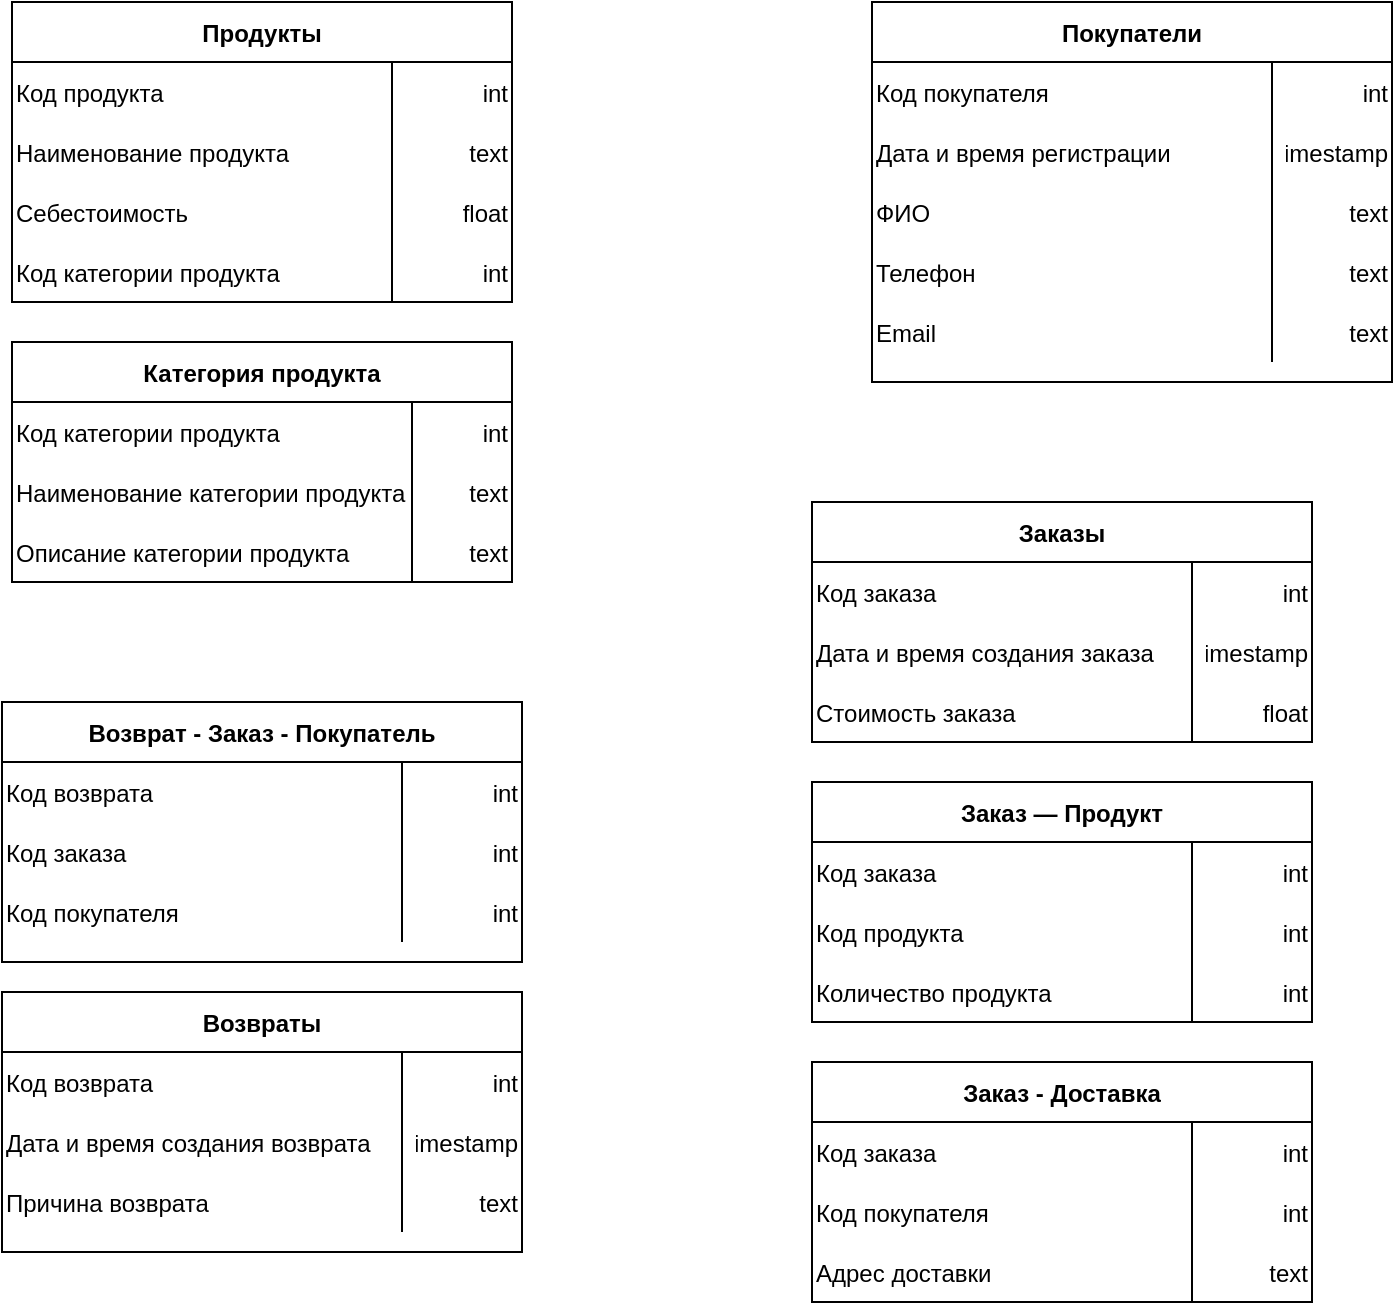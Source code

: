 <mxfile version="23.1.5" type="github">
  <diagram id="R2lEEEUBdFMjLlhIrx00" name="Page-1">
    <mxGraphModel dx="1120" dy="697" grid="1" gridSize="10" guides="1" tooltips="1" connect="1" arrows="1" fold="1" page="1" pageScale="1" pageWidth="850" pageHeight="1100" math="0" shadow="0" extFonts="Permanent Marker^https://fonts.googleapis.com/css?family=Permanent+Marker">
      <root>
        <mxCell id="0" />
        <mxCell id="1" parent="0" />
        <mxCell id="C-vyLk0tnHw3VtMMgP7b-13" value="Продукты" style="shape=table;startSize=30;container=1;collapsible=1;childLayout=tableLayout;fixedRows=1;rowLines=0;fontStyle=1;align=center;resizeLast=1;" parent="1" vertex="1">
          <mxGeometry x="70" y="90" width="250" height="150" as="geometry" />
        </mxCell>
        <mxCell id="C-vyLk0tnHw3VtMMgP7b-17" value="" style="shape=partialRectangle;collapsible=0;dropTarget=0;pointerEvents=0;fillColor=none;points=[[0,0.5],[1,0.5]];portConstraint=eastwest;top=0;left=0;right=0;bottom=0;" parent="C-vyLk0tnHw3VtMMgP7b-13" vertex="1">
          <mxGeometry y="30" width="250" height="30" as="geometry" />
        </mxCell>
        <mxCell id="C-vyLk0tnHw3VtMMgP7b-18" value="Код продукта" style="shape=partialRectangle;overflow=hidden;connectable=0;fillColor=none;top=0;left=0;bottom=0;right=0;align=left;" parent="C-vyLk0tnHw3VtMMgP7b-17" vertex="1">
          <mxGeometry width="190" height="30" as="geometry">
            <mxRectangle width="190" height="30" as="alternateBounds" />
          </mxGeometry>
        </mxCell>
        <mxCell id="C-vyLk0tnHw3VtMMgP7b-19" value="int" style="shape=partialRectangle;overflow=hidden;connectable=0;fillColor=none;top=0;left=0;bottom=0;right=0;align=right;spacingLeft=6;" parent="C-vyLk0tnHw3VtMMgP7b-17" vertex="1">
          <mxGeometry x="190" width="60" height="30" as="geometry">
            <mxRectangle width="60" height="30" as="alternateBounds" />
          </mxGeometry>
        </mxCell>
        <mxCell id="C-vyLk0tnHw3VtMMgP7b-20" value="" style="shape=partialRectangle;collapsible=0;dropTarget=0;pointerEvents=0;fillColor=none;points=[[0,0.5],[1,0.5]];portConstraint=eastwest;top=0;left=0;right=0;bottom=0;" parent="C-vyLk0tnHw3VtMMgP7b-13" vertex="1">
          <mxGeometry y="60" width="250" height="30" as="geometry" />
        </mxCell>
        <mxCell id="C-vyLk0tnHw3VtMMgP7b-21" value="Наименование продукта" style="shape=partialRectangle;overflow=hidden;connectable=0;fillColor=none;top=0;left=0;bottom=0;right=0;align=left;" parent="C-vyLk0tnHw3VtMMgP7b-20" vertex="1">
          <mxGeometry width="190" height="30" as="geometry">
            <mxRectangle width="190" height="30" as="alternateBounds" />
          </mxGeometry>
        </mxCell>
        <mxCell id="C-vyLk0tnHw3VtMMgP7b-22" value="text" style="shape=partialRectangle;overflow=hidden;connectable=0;fillColor=none;top=0;left=0;bottom=0;right=0;align=right;spacingLeft=6;" parent="C-vyLk0tnHw3VtMMgP7b-20" vertex="1">
          <mxGeometry x="190" width="60" height="30" as="geometry">
            <mxRectangle width="60" height="30" as="alternateBounds" />
          </mxGeometry>
        </mxCell>
        <mxCell id="90RBNHrMJxPTxC3LyVrr-16" style="shape=partialRectangle;collapsible=0;dropTarget=0;pointerEvents=0;fillColor=none;points=[[0,0.5],[1,0.5]];portConstraint=eastwest;top=0;left=0;right=0;bottom=0;" vertex="1" parent="C-vyLk0tnHw3VtMMgP7b-13">
          <mxGeometry y="90" width="250" height="30" as="geometry" />
        </mxCell>
        <mxCell id="90RBNHrMJxPTxC3LyVrr-17" value="Себестоимость" style="shape=partialRectangle;overflow=hidden;connectable=0;fillColor=none;top=0;left=0;bottom=0;right=0;align=left;" vertex="1" parent="90RBNHrMJxPTxC3LyVrr-16">
          <mxGeometry width="190" height="30" as="geometry">
            <mxRectangle width="190" height="30" as="alternateBounds" />
          </mxGeometry>
        </mxCell>
        <mxCell id="90RBNHrMJxPTxC3LyVrr-18" value="float" style="shape=partialRectangle;overflow=hidden;connectable=0;fillColor=none;top=0;left=0;bottom=0;right=0;align=right;spacingLeft=6;" vertex="1" parent="90RBNHrMJxPTxC3LyVrr-16">
          <mxGeometry x="190" width="60" height="30" as="geometry">
            <mxRectangle width="60" height="30" as="alternateBounds" />
          </mxGeometry>
        </mxCell>
        <mxCell id="90RBNHrMJxPTxC3LyVrr-19" style="shape=partialRectangle;collapsible=0;dropTarget=0;pointerEvents=0;fillColor=none;points=[[0,0.5],[1,0.5]];portConstraint=eastwest;top=0;left=0;right=0;bottom=0;" vertex="1" parent="C-vyLk0tnHw3VtMMgP7b-13">
          <mxGeometry y="120" width="250" height="30" as="geometry" />
        </mxCell>
        <mxCell id="90RBNHrMJxPTxC3LyVrr-20" value="Код категории продукта" style="shape=partialRectangle;overflow=hidden;connectable=0;fillColor=none;top=0;left=0;bottom=0;right=0;align=left;" vertex="1" parent="90RBNHrMJxPTxC3LyVrr-19">
          <mxGeometry width="190" height="30" as="geometry">
            <mxRectangle width="190" height="30" as="alternateBounds" />
          </mxGeometry>
        </mxCell>
        <mxCell id="90RBNHrMJxPTxC3LyVrr-21" value="int" style="shape=partialRectangle;overflow=hidden;connectable=0;fillColor=none;top=0;left=0;bottom=0;right=0;align=right;spacingLeft=6;" vertex="1" parent="90RBNHrMJxPTxC3LyVrr-19">
          <mxGeometry x="190" width="60" height="30" as="geometry">
            <mxRectangle width="60" height="30" as="alternateBounds" />
          </mxGeometry>
        </mxCell>
        <mxCell id="90RBNHrMJxPTxC3LyVrr-6" value="Покупатели" style="shape=table;startSize=30;container=1;collapsible=1;childLayout=tableLayout;fixedRows=1;rowLines=0;fontStyle=1;align=center;resizeLast=1;" vertex="1" parent="1">
          <mxGeometry x="500" y="90" width="260" height="190" as="geometry" />
        </mxCell>
        <mxCell id="90RBNHrMJxPTxC3LyVrr-36" style="shape=partialRectangle;collapsible=0;dropTarget=0;pointerEvents=0;fillColor=none;points=[[0,0.5],[1,0.5]];portConstraint=eastwest;top=0;left=0;right=0;bottom=0;" vertex="1" parent="90RBNHrMJxPTxC3LyVrr-6">
          <mxGeometry y="30" width="260" height="30" as="geometry" />
        </mxCell>
        <mxCell id="90RBNHrMJxPTxC3LyVrr-37" value="Код покупателя" style="shape=partialRectangle;overflow=hidden;connectable=0;fillColor=none;top=0;left=0;bottom=0;right=0;strokeColor=default;align=left;" vertex="1" parent="90RBNHrMJxPTxC3LyVrr-36">
          <mxGeometry width="200" height="30" as="geometry">
            <mxRectangle width="200" height="30" as="alternateBounds" />
          </mxGeometry>
        </mxCell>
        <mxCell id="90RBNHrMJxPTxC3LyVrr-38" value="int" style="shape=partialRectangle;overflow=hidden;connectable=0;fillColor=none;top=0;left=0;bottom=0;right=0;align=right;spacingLeft=6;labelBorderColor=none;strokeColor=default;" vertex="1" parent="90RBNHrMJxPTxC3LyVrr-36">
          <mxGeometry x="200" width="60" height="30" as="geometry">
            <mxRectangle width="60" height="30" as="alternateBounds" />
          </mxGeometry>
        </mxCell>
        <mxCell id="90RBNHrMJxPTxC3LyVrr-10" value="" style="shape=partialRectangle;collapsible=0;dropTarget=0;pointerEvents=0;fillColor=none;points=[[0,0.5],[1,0.5]];portConstraint=eastwest;top=0;left=0;right=0;bottom=0;" vertex="1" parent="90RBNHrMJxPTxC3LyVrr-6">
          <mxGeometry y="60" width="260" height="30" as="geometry" />
        </mxCell>
        <mxCell id="90RBNHrMJxPTxC3LyVrr-11" value="Дата и время регистрации" style="shape=partialRectangle;overflow=hidden;connectable=0;fillColor=none;top=0;left=0;bottom=0;right=0;strokeColor=default;align=left;" vertex="1" parent="90RBNHrMJxPTxC3LyVrr-10">
          <mxGeometry width="200" height="30" as="geometry">
            <mxRectangle width="200" height="30" as="alternateBounds" />
          </mxGeometry>
        </mxCell>
        <mxCell id="90RBNHrMJxPTxC3LyVrr-12" value="timestamp" style="shape=partialRectangle;overflow=hidden;connectable=0;fillColor=none;top=0;left=0;bottom=0;right=0;align=right;spacingLeft=6;labelBorderColor=none;strokeColor=default;" vertex="1" parent="90RBNHrMJxPTxC3LyVrr-10">
          <mxGeometry x="200" width="60" height="30" as="geometry">
            <mxRectangle width="60" height="30" as="alternateBounds" />
          </mxGeometry>
        </mxCell>
        <mxCell id="90RBNHrMJxPTxC3LyVrr-13" value="" style="shape=partialRectangle;collapsible=0;dropTarget=0;pointerEvents=0;fillColor=none;points=[[0,0.5],[1,0.5]];portConstraint=eastwest;top=0;left=0;right=0;bottom=0;" vertex="1" parent="90RBNHrMJxPTxC3LyVrr-6">
          <mxGeometry y="90" width="260" height="30" as="geometry" />
        </mxCell>
        <mxCell id="90RBNHrMJxPTxC3LyVrr-14" value="ФИО" style="shape=partialRectangle;overflow=hidden;connectable=0;fillColor=none;top=0;left=0;bottom=0;right=0;strokeColor=default;align=left;" vertex="1" parent="90RBNHrMJxPTxC3LyVrr-13">
          <mxGeometry width="200" height="30" as="geometry">
            <mxRectangle width="200" height="30" as="alternateBounds" />
          </mxGeometry>
        </mxCell>
        <mxCell id="90RBNHrMJxPTxC3LyVrr-15" value="text" style="shape=partialRectangle;overflow=hidden;connectable=0;fillColor=none;top=0;left=0;bottom=0;right=0;align=right;spacingLeft=6;labelBorderColor=none;strokeColor=default;" vertex="1" parent="90RBNHrMJxPTxC3LyVrr-13">
          <mxGeometry x="200" width="60" height="30" as="geometry">
            <mxRectangle width="60" height="30" as="alternateBounds" />
          </mxGeometry>
        </mxCell>
        <mxCell id="90RBNHrMJxPTxC3LyVrr-33" style="shape=partialRectangle;collapsible=0;dropTarget=0;pointerEvents=0;fillColor=none;points=[[0,0.5],[1,0.5]];portConstraint=eastwest;top=0;left=0;right=0;bottom=0;" vertex="1" parent="90RBNHrMJxPTxC3LyVrr-6">
          <mxGeometry y="120" width="260" height="30" as="geometry" />
        </mxCell>
        <mxCell id="90RBNHrMJxPTxC3LyVrr-34" value="Телефон" style="shape=partialRectangle;overflow=hidden;connectable=0;fillColor=none;top=0;left=0;bottom=0;right=0;strokeColor=default;align=left;" vertex="1" parent="90RBNHrMJxPTxC3LyVrr-33">
          <mxGeometry width="200" height="30" as="geometry">
            <mxRectangle width="200" height="30" as="alternateBounds" />
          </mxGeometry>
        </mxCell>
        <mxCell id="90RBNHrMJxPTxC3LyVrr-35" value="text" style="shape=partialRectangle;overflow=hidden;connectable=0;fillColor=none;top=0;left=0;bottom=0;right=0;align=right;spacingLeft=6;labelBorderColor=none;strokeColor=default;" vertex="1" parent="90RBNHrMJxPTxC3LyVrr-33">
          <mxGeometry x="200" width="60" height="30" as="geometry">
            <mxRectangle width="60" height="30" as="alternateBounds" />
          </mxGeometry>
        </mxCell>
        <mxCell id="90RBNHrMJxPTxC3LyVrr-30" style="shape=partialRectangle;collapsible=0;dropTarget=0;pointerEvents=0;fillColor=none;points=[[0,0.5],[1,0.5]];portConstraint=eastwest;top=0;left=0;right=0;bottom=0;" vertex="1" parent="90RBNHrMJxPTxC3LyVrr-6">
          <mxGeometry y="150" width="260" height="30" as="geometry" />
        </mxCell>
        <mxCell id="90RBNHrMJxPTxC3LyVrr-31" value="Email" style="shape=partialRectangle;overflow=hidden;connectable=0;fillColor=none;top=0;left=0;bottom=0;right=0;strokeColor=default;align=left;" vertex="1" parent="90RBNHrMJxPTxC3LyVrr-30">
          <mxGeometry width="200" height="30" as="geometry">
            <mxRectangle width="200" height="30" as="alternateBounds" />
          </mxGeometry>
        </mxCell>
        <mxCell id="90RBNHrMJxPTxC3LyVrr-32" value="text" style="shape=partialRectangle;overflow=hidden;connectable=0;fillColor=none;top=0;left=0;bottom=0;right=0;align=right;spacingLeft=6;labelBorderColor=none;strokeColor=default;" vertex="1" parent="90RBNHrMJxPTxC3LyVrr-30">
          <mxGeometry x="200" width="60" height="30" as="geometry">
            <mxRectangle width="60" height="30" as="alternateBounds" />
          </mxGeometry>
        </mxCell>
        <mxCell id="90RBNHrMJxPTxC3LyVrr-39" value="Категория продукта" style="shape=table;startSize=30;container=1;collapsible=1;childLayout=tableLayout;fixedRows=1;rowLines=0;fontStyle=1;align=center;resizeLast=1;" vertex="1" parent="1">
          <mxGeometry x="70" y="260" width="250" height="120" as="geometry" />
        </mxCell>
        <mxCell id="90RBNHrMJxPTxC3LyVrr-40" value="" style="shape=partialRectangle;collapsible=0;dropTarget=0;pointerEvents=0;fillColor=none;points=[[0,0.5],[1,0.5]];portConstraint=eastwest;top=0;left=0;right=0;bottom=0;" vertex="1" parent="90RBNHrMJxPTxC3LyVrr-39">
          <mxGeometry y="30" width="250" height="30" as="geometry" />
        </mxCell>
        <mxCell id="90RBNHrMJxPTxC3LyVrr-41" value="Код категории продукта" style="shape=partialRectangle;overflow=hidden;connectable=0;fillColor=none;top=0;left=0;bottom=0;right=0;align=left;" vertex="1" parent="90RBNHrMJxPTxC3LyVrr-40">
          <mxGeometry width="200" height="30" as="geometry">
            <mxRectangle width="200" height="30" as="alternateBounds" />
          </mxGeometry>
        </mxCell>
        <mxCell id="90RBNHrMJxPTxC3LyVrr-42" value="int" style="shape=partialRectangle;overflow=hidden;connectable=0;fillColor=none;top=0;left=0;bottom=0;right=0;align=right;spacingLeft=6;" vertex="1" parent="90RBNHrMJxPTxC3LyVrr-40">
          <mxGeometry x="200" width="50" height="30" as="geometry">
            <mxRectangle width="50" height="30" as="alternateBounds" />
          </mxGeometry>
        </mxCell>
        <mxCell id="90RBNHrMJxPTxC3LyVrr-43" value="" style="shape=partialRectangle;collapsible=0;dropTarget=0;pointerEvents=0;fillColor=none;points=[[0,0.5],[1,0.5]];portConstraint=eastwest;top=0;left=0;right=0;bottom=0;" vertex="1" parent="90RBNHrMJxPTxC3LyVrr-39">
          <mxGeometry y="60" width="250" height="30" as="geometry" />
        </mxCell>
        <mxCell id="90RBNHrMJxPTxC3LyVrr-44" value="Наименование категории продукта" style="shape=partialRectangle;overflow=hidden;connectable=0;fillColor=none;top=0;left=0;bottom=0;right=0;align=left;" vertex="1" parent="90RBNHrMJxPTxC3LyVrr-43">
          <mxGeometry width="200" height="30" as="geometry">
            <mxRectangle width="200" height="30" as="alternateBounds" />
          </mxGeometry>
        </mxCell>
        <mxCell id="90RBNHrMJxPTxC3LyVrr-45" value="text" style="shape=partialRectangle;overflow=hidden;connectable=0;fillColor=none;top=0;left=0;bottom=0;right=0;align=right;spacingLeft=6;" vertex="1" parent="90RBNHrMJxPTxC3LyVrr-43">
          <mxGeometry x="200" width="50" height="30" as="geometry">
            <mxRectangle width="50" height="30" as="alternateBounds" />
          </mxGeometry>
        </mxCell>
        <mxCell id="90RBNHrMJxPTxC3LyVrr-46" style="shape=partialRectangle;collapsible=0;dropTarget=0;pointerEvents=0;fillColor=none;points=[[0,0.5],[1,0.5]];portConstraint=eastwest;top=0;left=0;right=0;bottom=0;" vertex="1" parent="90RBNHrMJxPTxC3LyVrr-39">
          <mxGeometry y="90" width="250" height="30" as="geometry" />
        </mxCell>
        <mxCell id="90RBNHrMJxPTxC3LyVrr-47" value="Описание категории продукта" style="shape=partialRectangle;overflow=hidden;connectable=0;fillColor=none;top=0;left=0;bottom=0;right=0;align=left;" vertex="1" parent="90RBNHrMJxPTxC3LyVrr-46">
          <mxGeometry width="200" height="30" as="geometry">
            <mxRectangle width="200" height="30" as="alternateBounds" />
          </mxGeometry>
        </mxCell>
        <mxCell id="90RBNHrMJxPTxC3LyVrr-48" value="text" style="shape=partialRectangle;overflow=hidden;connectable=0;fillColor=none;top=0;left=0;bottom=0;right=0;align=right;spacingLeft=6;" vertex="1" parent="90RBNHrMJxPTxC3LyVrr-46">
          <mxGeometry x="200" width="50" height="30" as="geometry">
            <mxRectangle width="50" height="30" as="alternateBounds" />
          </mxGeometry>
        </mxCell>
        <mxCell id="90RBNHrMJxPTxC3LyVrr-52" value="Заказы" style="shape=table;startSize=30;container=1;collapsible=1;childLayout=tableLayout;fixedRows=1;rowLines=0;fontStyle=1;align=center;resizeLast=1;" vertex="1" parent="1">
          <mxGeometry x="470" y="340" width="250" height="120" as="geometry" />
        </mxCell>
        <mxCell id="90RBNHrMJxPTxC3LyVrr-53" value="" style="shape=partialRectangle;collapsible=0;dropTarget=0;pointerEvents=0;fillColor=none;points=[[0,0.5],[1,0.5]];portConstraint=eastwest;top=0;left=0;right=0;bottom=0;" vertex="1" parent="90RBNHrMJxPTxC3LyVrr-52">
          <mxGeometry y="30" width="250" height="30" as="geometry" />
        </mxCell>
        <mxCell id="90RBNHrMJxPTxC3LyVrr-54" value="Код заказа" style="shape=partialRectangle;overflow=hidden;connectable=0;fillColor=none;top=0;left=0;bottom=0;right=0;align=left;" vertex="1" parent="90RBNHrMJxPTxC3LyVrr-53">
          <mxGeometry width="190" height="30" as="geometry">
            <mxRectangle width="190" height="30" as="alternateBounds" />
          </mxGeometry>
        </mxCell>
        <mxCell id="90RBNHrMJxPTxC3LyVrr-55" value="int" style="shape=partialRectangle;overflow=hidden;connectable=0;fillColor=none;top=0;left=0;bottom=0;right=0;align=right;spacingLeft=6;" vertex="1" parent="90RBNHrMJxPTxC3LyVrr-53">
          <mxGeometry x="190" width="60" height="30" as="geometry">
            <mxRectangle width="60" height="30" as="alternateBounds" />
          </mxGeometry>
        </mxCell>
        <mxCell id="90RBNHrMJxPTxC3LyVrr-56" value="" style="shape=partialRectangle;collapsible=0;dropTarget=0;pointerEvents=0;fillColor=none;points=[[0,0.5],[1,0.5]];portConstraint=eastwest;top=0;left=0;right=0;bottom=0;" vertex="1" parent="90RBNHrMJxPTxC3LyVrr-52">
          <mxGeometry y="60" width="250" height="30" as="geometry" />
        </mxCell>
        <mxCell id="90RBNHrMJxPTxC3LyVrr-57" value="Дата и время создания заказа" style="shape=partialRectangle;overflow=hidden;connectable=0;fillColor=none;top=0;left=0;bottom=0;right=0;align=left;" vertex="1" parent="90RBNHrMJxPTxC3LyVrr-56">
          <mxGeometry width="190" height="30" as="geometry">
            <mxRectangle width="190" height="30" as="alternateBounds" />
          </mxGeometry>
        </mxCell>
        <mxCell id="90RBNHrMJxPTxC3LyVrr-58" value="timestamp" style="shape=partialRectangle;overflow=hidden;connectable=0;fillColor=none;top=0;left=0;bottom=0;right=0;align=right;spacingLeft=6;" vertex="1" parent="90RBNHrMJxPTxC3LyVrr-56">
          <mxGeometry x="190" width="60" height="30" as="geometry">
            <mxRectangle width="60" height="30" as="alternateBounds" />
          </mxGeometry>
        </mxCell>
        <mxCell id="90RBNHrMJxPTxC3LyVrr-59" style="shape=partialRectangle;collapsible=0;dropTarget=0;pointerEvents=0;fillColor=none;points=[[0,0.5],[1,0.5]];portConstraint=eastwest;top=0;left=0;right=0;bottom=0;" vertex="1" parent="90RBNHrMJxPTxC3LyVrr-52">
          <mxGeometry y="90" width="250" height="30" as="geometry" />
        </mxCell>
        <mxCell id="90RBNHrMJxPTxC3LyVrr-60" value="Стоимость заказа" style="shape=partialRectangle;overflow=hidden;connectable=0;fillColor=none;top=0;left=0;bottom=0;right=0;align=left;" vertex="1" parent="90RBNHrMJxPTxC3LyVrr-59">
          <mxGeometry width="190" height="30" as="geometry">
            <mxRectangle width="190" height="30" as="alternateBounds" />
          </mxGeometry>
        </mxCell>
        <mxCell id="90RBNHrMJxPTxC3LyVrr-61" value="float" style="shape=partialRectangle;overflow=hidden;connectable=0;fillColor=none;top=0;left=0;bottom=0;right=0;align=right;spacingLeft=6;" vertex="1" parent="90RBNHrMJxPTxC3LyVrr-59">
          <mxGeometry x="190" width="60" height="30" as="geometry">
            <mxRectangle width="60" height="30" as="alternateBounds" />
          </mxGeometry>
        </mxCell>
        <mxCell id="90RBNHrMJxPTxC3LyVrr-77" value="Заказ — Продукт" style="shape=table;startSize=30;container=1;collapsible=1;childLayout=tableLayout;fixedRows=1;rowLines=0;fontStyle=1;align=center;resizeLast=1;" vertex="1" parent="1">
          <mxGeometry x="470" y="480" width="250" height="120" as="geometry" />
        </mxCell>
        <mxCell id="90RBNHrMJxPTxC3LyVrr-78" value="" style="shape=partialRectangle;collapsible=0;dropTarget=0;pointerEvents=0;fillColor=none;points=[[0,0.5],[1,0.5]];portConstraint=eastwest;top=0;left=0;right=0;bottom=0;" vertex="1" parent="90RBNHrMJxPTxC3LyVrr-77">
          <mxGeometry y="30" width="250" height="30" as="geometry" />
        </mxCell>
        <mxCell id="90RBNHrMJxPTxC3LyVrr-79" value="Код заказа" style="shape=partialRectangle;overflow=hidden;connectable=0;fillColor=none;top=0;left=0;bottom=0;right=0;align=left;" vertex="1" parent="90RBNHrMJxPTxC3LyVrr-78">
          <mxGeometry width="190" height="30" as="geometry">
            <mxRectangle width="190" height="30" as="alternateBounds" />
          </mxGeometry>
        </mxCell>
        <mxCell id="90RBNHrMJxPTxC3LyVrr-80" value="int" style="shape=partialRectangle;overflow=hidden;connectable=0;fillColor=none;top=0;left=0;bottom=0;right=0;align=right;spacingLeft=6;" vertex="1" parent="90RBNHrMJxPTxC3LyVrr-78">
          <mxGeometry x="190" width="60" height="30" as="geometry">
            <mxRectangle width="60" height="30" as="alternateBounds" />
          </mxGeometry>
        </mxCell>
        <mxCell id="90RBNHrMJxPTxC3LyVrr-93" style="shape=partialRectangle;collapsible=0;dropTarget=0;pointerEvents=0;fillColor=none;points=[[0,0.5],[1,0.5]];portConstraint=eastwest;top=0;left=0;right=0;bottom=0;" vertex="1" parent="90RBNHrMJxPTxC3LyVrr-77">
          <mxGeometry y="60" width="250" height="30" as="geometry" />
        </mxCell>
        <mxCell id="90RBNHrMJxPTxC3LyVrr-94" value="Код продукта" style="shape=partialRectangle;overflow=hidden;connectable=0;fillColor=none;top=0;left=0;bottom=0;right=0;align=left;" vertex="1" parent="90RBNHrMJxPTxC3LyVrr-93">
          <mxGeometry width="190" height="30" as="geometry">
            <mxRectangle width="190" height="30" as="alternateBounds" />
          </mxGeometry>
        </mxCell>
        <mxCell id="90RBNHrMJxPTxC3LyVrr-95" value="int" style="shape=partialRectangle;overflow=hidden;connectable=0;fillColor=none;top=0;left=0;bottom=0;right=0;align=right;spacingLeft=6;" vertex="1" parent="90RBNHrMJxPTxC3LyVrr-93">
          <mxGeometry x="190" width="60" height="30" as="geometry">
            <mxRectangle width="60" height="30" as="alternateBounds" />
          </mxGeometry>
        </mxCell>
        <mxCell id="90RBNHrMJxPTxC3LyVrr-96" style="shape=partialRectangle;collapsible=0;dropTarget=0;pointerEvents=0;fillColor=none;points=[[0,0.5],[1,0.5]];portConstraint=eastwest;top=0;left=0;right=0;bottom=0;" vertex="1" parent="90RBNHrMJxPTxC3LyVrr-77">
          <mxGeometry y="90" width="250" height="30" as="geometry" />
        </mxCell>
        <mxCell id="90RBNHrMJxPTxC3LyVrr-97" value="Количество продукта" style="shape=partialRectangle;overflow=hidden;connectable=0;fillColor=none;top=0;left=0;bottom=0;right=0;align=left;" vertex="1" parent="90RBNHrMJxPTxC3LyVrr-96">
          <mxGeometry width="190" height="30" as="geometry">
            <mxRectangle width="190" height="30" as="alternateBounds" />
          </mxGeometry>
        </mxCell>
        <mxCell id="90RBNHrMJxPTxC3LyVrr-98" value="int" style="shape=partialRectangle;overflow=hidden;connectable=0;fillColor=none;top=0;left=0;bottom=0;right=0;align=right;spacingLeft=6;" vertex="1" parent="90RBNHrMJxPTxC3LyVrr-96">
          <mxGeometry x="190" width="60" height="30" as="geometry">
            <mxRectangle width="60" height="30" as="alternateBounds" />
          </mxGeometry>
        </mxCell>
        <mxCell id="90RBNHrMJxPTxC3LyVrr-99" value="Заказ - Доставка" style="shape=table;startSize=30;container=1;collapsible=1;childLayout=tableLayout;fixedRows=1;rowLines=0;fontStyle=1;align=center;resizeLast=1;" vertex="1" parent="1">
          <mxGeometry x="470" y="620" width="250" height="120" as="geometry" />
        </mxCell>
        <mxCell id="90RBNHrMJxPTxC3LyVrr-100" value="" style="shape=partialRectangle;collapsible=0;dropTarget=0;pointerEvents=0;fillColor=none;points=[[0,0.5],[1,0.5]];portConstraint=eastwest;top=0;left=0;right=0;bottom=0;" vertex="1" parent="90RBNHrMJxPTxC3LyVrr-99">
          <mxGeometry y="30" width="250" height="30" as="geometry" />
        </mxCell>
        <mxCell id="90RBNHrMJxPTxC3LyVrr-101" value="Код заказа" style="shape=partialRectangle;overflow=hidden;connectable=0;fillColor=none;top=0;left=0;bottom=0;right=0;align=left;" vertex="1" parent="90RBNHrMJxPTxC3LyVrr-100">
          <mxGeometry width="190" height="30" as="geometry">
            <mxRectangle width="190" height="30" as="alternateBounds" />
          </mxGeometry>
        </mxCell>
        <mxCell id="90RBNHrMJxPTxC3LyVrr-102" value="int" style="shape=partialRectangle;overflow=hidden;connectable=0;fillColor=none;top=0;left=0;bottom=0;right=0;align=right;spacingLeft=6;" vertex="1" parent="90RBNHrMJxPTxC3LyVrr-100">
          <mxGeometry x="190" width="60" height="30" as="geometry">
            <mxRectangle width="60" height="30" as="alternateBounds" />
          </mxGeometry>
        </mxCell>
        <mxCell id="90RBNHrMJxPTxC3LyVrr-109" style="shape=partialRectangle;collapsible=0;dropTarget=0;pointerEvents=0;fillColor=none;points=[[0,0.5],[1,0.5]];portConstraint=eastwest;top=0;left=0;right=0;bottom=0;" vertex="1" parent="90RBNHrMJxPTxC3LyVrr-99">
          <mxGeometry y="60" width="250" height="30" as="geometry" />
        </mxCell>
        <mxCell id="90RBNHrMJxPTxC3LyVrr-110" value="Код покупателя" style="shape=partialRectangle;overflow=hidden;connectable=0;fillColor=none;top=0;left=0;bottom=0;right=0;align=left;" vertex="1" parent="90RBNHrMJxPTxC3LyVrr-109">
          <mxGeometry width="190" height="30" as="geometry">
            <mxRectangle width="190" height="30" as="alternateBounds" />
          </mxGeometry>
        </mxCell>
        <mxCell id="90RBNHrMJxPTxC3LyVrr-111" value="int" style="shape=partialRectangle;overflow=hidden;connectable=0;fillColor=none;top=0;left=0;bottom=0;right=0;align=right;spacingLeft=6;" vertex="1" parent="90RBNHrMJxPTxC3LyVrr-109">
          <mxGeometry x="190" width="60" height="30" as="geometry">
            <mxRectangle width="60" height="30" as="alternateBounds" />
          </mxGeometry>
        </mxCell>
        <mxCell id="90RBNHrMJxPTxC3LyVrr-112" style="shape=partialRectangle;collapsible=0;dropTarget=0;pointerEvents=0;fillColor=none;points=[[0,0.5],[1,0.5]];portConstraint=eastwest;top=0;left=0;right=0;bottom=0;" vertex="1" parent="90RBNHrMJxPTxC3LyVrr-99">
          <mxGeometry y="90" width="250" height="30" as="geometry" />
        </mxCell>
        <mxCell id="90RBNHrMJxPTxC3LyVrr-113" value="Адрес доставки" style="shape=partialRectangle;overflow=hidden;connectable=0;fillColor=none;top=0;left=0;bottom=0;right=0;align=left;" vertex="1" parent="90RBNHrMJxPTxC3LyVrr-112">
          <mxGeometry width="190" height="30" as="geometry">
            <mxRectangle width="190" height="30" as="alternateBounds" />
          </mxGeometry>
        </mxCell>
        <mxCell id="90RBNHrMJxPTxC3LyVrr-114" value="text" style="shape=partialRectangle;overflow=hidden;connectable=0;fillColor=none;top=0;left=0;bottom=0;right=0;align=right;spacingLeft=6;" vertex="1" parent="90RBNHrMJxPTxC3LyVrr-112">
          <mxGeometry x="190" width="60" height="30" as="geometry">
            <mxRectangle width="60" height="30" as="alternateBounds" />
          </mxGeometry>
        </mxCell>
        <mxCell id="90RBNHrMJxPTxC3LyVrr-115" value="Возвраты" style="shape=table;startSize=30;container=1;collapsible=1;childLayout=tableLayout;fixedRows=1;rowLines=0;fontStyle=1;align=center;resizeLast=1;" vertex="1" parent="1">
          <mxGeometry x="65" y="585" width="260" height="130" as="geometry" />
        </mxCell>
        <mxCell id="90RBNHrMJxPTxC3LyVrr-116" style="shape=partialRectangle;collapsible=0;dropTarget=0;pointerEvents=0;fillColor=none;points=[[0,0.5],[1,0.5]];portConstraint=eastwest;top=0;left=0;right=0;bottom=0;" vertex="1" parent="90RBNHrMJxPTxC3LyVrr-115">
          <mxGeometry y="30" width="260" height="30" as="geometry" />
        </mxCell>
        <mxCell id="90RBNHrMJxPTxC3LyVrr-117" value="Код возврата" style="shape=partialRectangle;overflow=hidden;connectable=0;fillColor=none;top=0;left=0;bottom=0;right=0;strokeColor=default;align=left;" vertex="1" parent="90RBNHrMJxPTxC3LyVrr-116">
          <mxGeometry width="200" height="30" as="geometry">
            <mxRectangle width="200" height="30" as="alternateBounds" />
          </mxGeometry>
        </mxCell>
        <mxCell id="90RBNHrMJxPTxC3LyVrr-118" value="int" style="shape=partialRectangle;overflow=hidden;connectable=0;fillColor=none;top=0;left=0;bottom=0;right=0;align=right;spacingLeft=6;labelBorderColor=none;strokeColor=default;" vertex="1" parent="90RBNHrMJxPTxC3LyVrr-116">
          <mxGeometry x="200" width="60" height="30" as="geometry">
            <mxRectangle width="60" height="30" as="alternateBounds" />
          </mxGeometry>
        </mxCell>
        <mxCell id="90RBNHrMJxPTxC3LyVrr-125" style="shape=partialRectangle;collapsible=0;dropTarget=0;pointerEvents=0;fillColor=none;points=[[0,0.5],[1,0.5]];portConstraint=eastwest;top=0;left=0;right=0;bottom=0;" vertex="1" parent="90RBNHrMJxPTxC3LyVrr-115">
          <mxGeometry y="60" width="260" height="30" as="geometry" />
        </mxCell>
        <mxCell id="90RBNHrMJxPTxC3LyVrr-126" value="Дата и время создания возврата" style="shape=partialRectangle;overflow=hidden;connectable=0;fillColor=none;top=0;left=0;bottom=0;right=0;strokeColor=default;align=left;" vertex="1" parent="90RBNHrMJxPTxC3LyVrr-125">
          <mxGeometry width="200" height="30" as="geometry">
            <mxRectangle width="200" height="30" as="alternateBounds" />
          </mxGeometry>
        </mxCell>
        <mxCell id="90RBNHrMJxPTxC3LyVrr-127" value="timestamp" style="shape=partialRectangle;overflow=hidden;connectable=0;fillColor=none;top=0;left=0;bottom=0;right=0;align=right;spacingLeft=6;labelBorderColor=none;strokeColor=default;" vertex="1" parent="90RBNHrMJxPTxC3LyVrr-125">
          <mxGeometry x="200" width="60" height="30" as="geometry">
            <mxRectangle width="60" height="30" as="alternateBounds" />
          </mxGeometry>
        </mxCell>
        <mxCell id="90RBNHrMJxPTxC3LyVrr-128" style="shape=partialRectangle;collapsible=0;dropTarget=0;pointerEvents=0;fillColor=none;points=[[0,0.5],[1,0.5]];portConstraint=eastwest;top=0;left=0;right=0;bottom=0;" vertex="1" parent="90RBNHrMJxPTxC3LyVrr-115">
          <mxGeometry y="90" width="260" height="30" as="geometry" />
        </mxCell>
        <mxCell id="90RBNHrMJxPTxC3LyVrr-129" value="Причина возврата" style="shape=partialRectangle;overflow=hidden;connectable=0;fillColor=none;top=0;left=0;bottom=0;right=0;strokeColor=default;align=left;" vertex="1" parent="90RBNHrMJxPTxC3LyVrr-128">
          <mxGeometry width="200" height="30" as="geometry">
            <mxRectangle width="200" height="30" as="alternateBounds" />
          </mxGeometry>
        </mxCell>
        <mxCell id="90RBNHrMJxPTxC3LyVrr-130" value="text" style="shape=partialRectangle;overflow=hidden;connectable=0;fillColor=none;top=0;left=0;bottom=0;right=0;align=right;spacingLeft=6;labelBorderColor=none;strokeColor=default;" vertex="1" parent="90RBNHrMJxPTxC3LyVrr-128">
          <mxGeometry x="200" width="60" height="30" as="geometry">
            <mxRectangle width="60" height="30" as="alternateBounds" />
          </mxGeometry>
        </mxCell>
        <mxCell id="90RBNHrMJxPTxC3LyVrr-131" value="Возврат - Заказ - Покупатель" style="shape=table;startSize=30;container=1;collapsible=1;childLayout=tableLayout;fixedRows=1;rowLines=0;fontStyle=1;align=center;resizeLast=1;" vertex="1" parent="1">
          <mxGeometry x="65" y="440" width="260" height="130" as="geometry" />
        </mxCell>
        <mxCell id="90RBNHrMJxPTxC3LyVrr-132" style="shape=partialRectangle;collapsible=0;dropTarget=0;pointerEvents=0;fillColor=none;points=[[0,0.5],[1,0.5]];portConstraint=eastwest;top=0;left=0;right=0;bottom=0;" vertex="1" parent="90RBNHrMJxPTxC3LyVrr-131">
          <mxGeometry y="30" width="260" height="30" as="geometry" />
        </mxCell>
        <mxCell id="90RBNHrMJxPTxC3LyVrr-133" value="Код возврата" style="shape=partialRectangle;overflow=hidden;connectable=0;fillColor=none;top=0;left=0;bottom=0;right=0;strokeColor=default;align=left;" vertex="1" parent="90RBNHrMJxPTxC3LyVrr-132">
          <mxGeometry width="200" height="30" as="geometry">
            <mxRectangle width="200" height="30" as="alternateBounds" />
          </mxGeometry>
        </mxCell>
        <mxCell id="90RBNHrMJxPTxC3LyVrr-134" value="int" style="shape=partialRectangle;overflow=hidden;connectable=0;fillColor=none;top=0;left=0;bottom=0;right=0;align=right;spacingLeft=6;labelBorderColor=none;strokeColor=default;" vertex="1" parent="90RBNHrMJxPTxC3LyVrr-132">
          <mxGeometry x="200" width="60" height="30" as="geometry">
            <mxRectangle width="60" height="30" as="alternateBounds" />
          </mxGeometry>
        </mxCell>
        <mxCell id="90RBNHrMJxPTxC3LyVrr-135" value="" style="shape=partialRectangle;collapsible=0;dropTarget=0;pointerEvents=0;fillColor=none;points=[[0,0.5],[1,0.5]];portConstraint=eastwest;top=0;left=0;right=0;bottom=0;" vertex="1" parent="90RBNHrMJxPTxC3LyVrr-131">
          <mxGeometry y="60" width="260" height="30" as="geometry" />
        </mxCell>
        <mxCell id="90RBNHrMJxPTxC3LyVrr-136" value="Код заказа" style="shape=partialRectangle;overflow=hidden;connectable=0;fillColor=none;top=0;left=0;bottom=0;right=0;strokeColor=default;align=left;" vertex="1" parent="90RBNHrMJxPTxC3LyVrr-135">
          <mxGeometry width="200" height="30" as="geometry">
            <mxRectangle width="200" height="30" as="alternateBounds" />
          </mxGeometry>
        </mxCell>
        <mxCell id="90RBNHrMJxPTxC3LyVrr-137" value="int" style="shape=partialRectangle;overflow=hidden;connectable=0;fillColor=none;top=0;left=0;bottom=0;right=0;align=right;spacingLeft=6;labelBorderColor=none;strokeColor=default;" vertex="1" parent="90RBNHrMJxPTxC3LyVrr-135">
          <mxGeometry x="200" width="60" height="30" as="geometry">
            <mxRectangle width="60" height="30" as="alternateBounds" />
          </mxGeometry>
        </mxCell>
        <mxCell id="90RBNHrMJxPTxC3LyVrr-138" value="" style="shape=partialRectangle;collapsible=0;dropTarget=0;pointerEvents=0;fillColor=none;points=[[0,0.5],[1,0.5]];portConstraint=eastwest;top=0;left=0;right=0;bottom=0;" vertex="1" parent="90RBNHrMJxPTxC3LyVrr-131">
          <mxGeometry y="90" width="260" height="30" as="geometry" />
        </mxCell>
        <mxCell id="90RBNHrMJxPTxC3LyVrr-139" value="Код покупателя" style="shape=partialRectangle;overflow=hidden;connectable=0;fillColor=none;top=0;left=0;bottom=0;right=0;strokeColor=default;align=left;" vertex="1" parent="90RBNHrMJxPTxC3LyVrr-138">
          <mxGeometry width="200" height="30" as="geometry">
            <mxRectangle width="200" height="30" as="alternateBounds" />
          </mxGeometry>
        </mxCell>
        <mxCell id="90RBNHrMJxPTxC3LyVrr-140" value="int" style="shape=partialRectangle;overflow=hidden;connectable=0;fillColor=none;top=0;left=0;bottom=0;right=0;align=right;spacingLeft=6;labelBorderColor=none;strokeColor=default;" vertex="1" parent="90RBNHrMJxPTxC3LyVrr-138">
          <mxGeometry x="200" width="60" height="30" as="geometry">
            <mxRectangle width="60" height="30" as="alternateBounds" />
          </mxGeometry>
        </mxCell>
      </root>
    </mxGraphModel>
  </diagram>
</mxfile>
